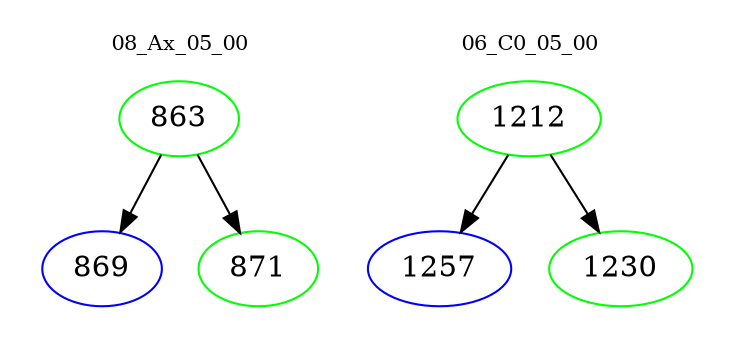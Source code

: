 digraph{
subgraph cluster_0 {
color = white
label = "08_Ax_05_00";
fontsize=10;
T0_863 [label="863", color="green"]
T0_863 -> T0_869 [color="black"]
T0_869 [label="869", color="blue"]
T0_863 -> T0_871 [color="black"]
T0_871 [label="871", color="green"]
}
subgraph cluster_1 {
color = white
label = "06_C0_05_00";
fontsize=10;
T1_1212 [label="1212", color="green"]
T1_1212 -> T1_1257 [color="black"]
T1_1257 [label="1257", color="blue"]
T1_1212 -> T1_1230 [color="black"]
T1_1230 [label="1230", color="green"]
}
}
